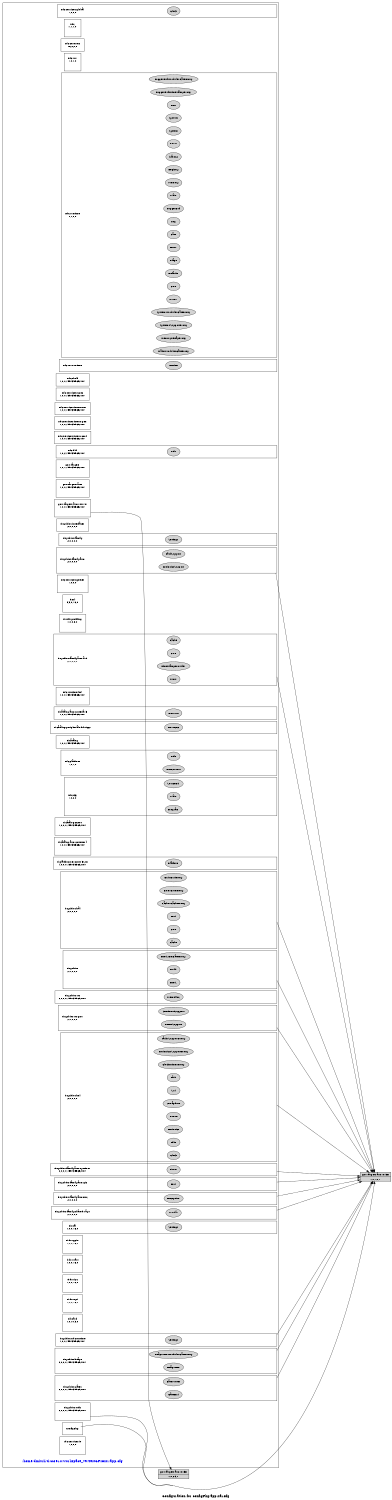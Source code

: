 digraph configuration {
    size="7.5,10";
    rankdir=LR;
    ranksep=".50 equally";
    concentrate=true;
    compound=true;
    label="\nConfiguration for configPkg/app.xa15fg"
  node [font=Helvetica, fontsize=14, fontcolor=black];  subgraph cluster0 {label=""; __cfg [label="/home/dmitrii/ti/ccs910/workspace_v9/TestGPIOIsr/app.cfg", color=white, fontcolor=blue];
    node [font=Helvetica, fontsize=10];    subgraph cluster1 {
        label="";
        xdc_services_global__top [shape=box,label="xdc.services.global\n1,0,0,0", color=white];
        xdc_services_global__bot [shape=point,label="", style=invis];
        xdc_services_global_Clock [style=filled,fillcolor=lightgray, label="Clock"];
        xdc_services_global__top -> xdc_services_global_Clock[style=invis];
        xdc_services_global_Clock -> xdc_services_global__bot[style=invis];
    }
    subgraph cluster2 {
        label="";
        xdc__top [shape=box,label="xdc\n1,1,1,0", color=white];
        xdc__bot [shape=point,label="", style=invis];
    }
    subgraph cluster3 {
        label="";
        xdc_corevers__top [shape=box,label="xdc.corevers\n16,0,2,0", color=white];
    }
    subgraph cluster4 {
        label="";
        xdc_rov__top [shape=box,label="xdc.rov\n1,0,1,0", color=white];
        xdc_rov__bot [shape=point,label="", style=invis];
    }
    subgraph cluster5 {
        label="";
        xdc_runtime__top [shape=box,label="xdc.runtime\n2,1,0,0", color=white];
        xdc_runtime__bot [shape=point,label="", style=invis];
        xdc_runtime_Assert [style=filled,fillcolor=lightgray, label="Assert"];
        xdc_runtime__top -> xdc_runtime_Assert[style=invis];
        xdc_runtime_Assert -> xdc_runtime__bot[style=invis];
        xdc_runtime_Core [style=filled,fillcolor=lightgray, label="Core"];
        xdc_runtime__top -> xdc_runtime_Core[style=invis];
        xdc_runtime_Core -> xdc_runtime__bot[style=invis];
        xdc_runtime_Defaults [style=filled,fillcolor=lightgray, label="Defaults"];
        xdc_runtime__top -> xdc_runtime_Defaults[style=invis];
        xdc_runtime_Defaults -> xdc_runtime__bot[style=invis];
        xdc_runtime_Diags [style=filled,fillcolor=lightgray, label="Diags"];
        xdc_runtime__top -> xdc_runtime_Diags[style=invis];
        xdc_runtime_Diags -> xdc_runtime__bot[style=invis];
        xdc_runtime_Error [style=filled,fillcolor=lightgray, label="Error"];
        xdc_runtime__top -> xdc_runtime_Error[style=invis];
        xdc_runtime_Error -> xdc_runtime__bot[style=invis];
        xdc_runtime_Gate [style=filled,fillcolor=lightgray, label="Gate"];
        xdc_runtime__top -> xdc_runtime_Gate[style=invis];
        xdc_runtime_Gate -> xdc_runtime__bot[style=invis];
        xdc_runtime_Log [style=filled,fillcolor=lightgray, label="Log"];
        xdc_runtime__top -> xdc_runtime_Log[style=invis];
        xdc_runtime_Log -> xdc_runtime__bot[style=invis];
        xdc_runtime_LoggerBuf [style=filled,fillcolor=lightgray, label="LoggerBuf"];
        xdc_runtime__top -> xdc_runtime_LoggerBuf[style=invis];
        xdc_runtime_LoggerBuf -> xdc_runtime__bot[style=invis];
        xdc_runtime_Main [style=filled,fillcolor=lightgray, label="Main"];
        xdc_runtime__top -> xdc_runtime_Main[style=invis];
        xdc_runtime_Main -> xdc_runtime__bot[style=invis];
        xdc_runtime_Memory [style=filled,fillcolor=lightgray, label="Memory"];
        xdc_runtime__top -> xdc_runtime_Memory[style=invis];
        xdc_runtime_Memory -> xdc_runtime__bot[style=invis];
        xdc_runtime_Registry [style=filled,fillcolor=lightgray, label="Registry"];
        xdc_runtime__top -> xdc_runtime_Registry[style=invis];
        xdc_runtime_Registry -> xdc_runtime__bot[style=invis];
        xdc_runtime_Startup [style=filled,fillcolor=lightgray, label="Startup"];
        xdc_runtime__top -> xdc_runtime_Startup[style=invis];
        xdc_runtime_Startup -> xdc_runtime__bot[style=invis];
        xdc_runtime_Reset [style=filled,fillcolor=lightgray, label="Reset"];
        xdc_runtime__top -> xdc_runtime_Reset[style=invis];
        xdc_runtime_Reset -> xdc_runtime__bot[style=invis];
        xdc_runtime_System [style=filled,fillcolor=lightgray, label="System"];
        xdc_runtime__top -> xdc_runtime_System[style=invis];
        xdc_runtime_System -> xdc_runtime__bot[style=invis];
        xdc_runtime_SysMin [style=filled,fillcolor=lightgray, label="SysMin"];
        xdc_runtime__top -> xdc_runtime_SysMin[style=invis];
        xdc_runtime_SysMin -> xdc_runtime__bot[style=invis];
        xdc_runtime_Text [style=filled,fillcolor=lightgray, label="Text"];
        xdc_runtime__top -> xdc_runtime_Text[style=invis];
        xdc_runtime_Text -> xdc_runtime__bot[style=invis];
        xdc_runtime_LoggerBuf_TimestampProxy [style=filled,fillcolor=lightgray, label="LoggerBuf_TimestampProxy"];
        xdc_runtime__top -> xdc_runtime_LoggerBuf_TimestampProxy[style=invis];
        xdc_runtime_LoggerBuf_TimestampProxy -> xdc_runtime__bot[style=invis];
        xdc_runtime_LoggerBuf_Module_GateProxy [style=filled,fillcolor=lightgray, label="LoggerBuf_Module_GateProxy"];
        xdc_runtime__top -> xdc_runtime_LoggerBuf_Module_GateProxy[style=invis];
        xdc_runtime_LoggerBuf_Module_GateProxy -> xdc_runtime__bot[style=invis];
        xdc_runtime_Main_Module_GateProxy [style=filled,fillcolor=lightgray, label="Main_Module_GateProxy"];
        xdc_runtime__top -> xdc_runtime_Main_Module_GateProxy[style=invis];
        xdc_runtime_Main_Module_GateProxy -> xdc_runtime__bot[style=invis];
        xdc_runtime_Memory_HeapProxy [style=filled,fillcolor=lightgray, label="Memory_HeapProxy"];
        xdc_runtime__top -> xdc_runtime_Memory_HeapProxy[style=invis];
        xdc_runtime_Memory_HeapProxy -> xdc_runtime__bot[style=invis];
        xdc_runtime_System_SupportProxy [style=filled,fillcolor=lightgray, label="System_SupportProxy"];
        xdc_runtime__top -> xdc_runtime_System_SupportProxy[style=invis];
        xdc_runtime_System_SupportProxy -> xdc_runtime__bot[style=invis];
        xdc_runtime_System_Module_GateProxy [style=filled,fillcolor=lightgray, label="System_Module_GateProxy"];
        xdc_runtime__top -> xdc_runtime_System_Module_GateProxy[style=invis];
        xdc_runtime_System_Module_GateProxy -> xdc_runtime__bot[style=invis];
    }
    subgraph cluster6 {
        label="";
        xdc_rov_runtime__top [shape=box,label="xdc.rov.runtime\n", color=white];
        xdc_rov_runtime__bot [shape=point,label="", style=invis];
        xdc_rov_runtime_Monitor [style=filled,fillcolor=lightgray, label="Monitor"];
        xdc_rov_runtime__top -> xdc_rov_runtime_Monitor[style=invis];
        xdc_rov_runtime_Monitor -> xdc_rov_runtime__bot[style=invis];
    }
    subgraph cluster7 {
        label="";
        xdc_shelf__top [shape=box,label="xdc.shelf\n1,0,0,1557355652187", color=white];
    }
    subgraph cluster8 {
        label="";
        xdc_services_spec__top [shape=box,label="xdc.services.spec\n1,0,0,1557355652187", color=white];
    }
    subgraph cluster9 {
        label="";
        xdc_services_intern_xsr__top [shape=box,label="xdc.services.intern.xsr\n1,0,0,1557355652187", color=white];
    }
    subgraph cluster10 {
        label="";
        xdc_services_intern_gen__top [shape=box,label="xdc.services.intern.gen\n1,0,0,1557355652187", color=white];
    }
    subgraph cluster11 {
        label="";
        xdc_services_intern_cmd__top [shape=box,label="xdc.services.intern.cmd\n1,0,0,1557355652187", color=white];
    }
    subgraph cluster12 {
        label="";
        xdc_bld__top [shape=box,label="xdc.bld\n1,0,2,1557355652187", color=white];
        xdc_bld__bot [shape=point,label="", style=invis];
        xdc_bld_Utils [style=filled,fillcolor=lightgray, label="Utils"];
        xdc_bld__top -> xdc_bld_Utils[style=invis];
        xdc_bld_Utils -> xdc_bld__bot[style=invis];
    }
    subgraph cluster13 {
        label="";
        gnu_targets__top [shape=box,label="gnu.targets\n1,0,1,1557355652187", color=white];
        gnu_targets__bot [shape=point,label="", style=invis];
    }
    subgraph cluster14 {
        label="";
        gnu_targets_arm__top [shape=box,label="gnu.targets.arm\n1,0,0,1557355652187", color=white];
        gnu_targets_arm__bot [shape=point,label="", style=invis];
    }
    subgraph cluster15 {
        label="";
        gnu_targets_arm_rtsv7A__top [shape=box,label="gnu.targets.arm.rtsv7A\n1,0,0,1557355652187", color=white];
        gnu_targets_arm_rtsv7A__bot [shape=point,label="", style=invis];
    }
    subgraph cluster16 {
        label="";
        ti_sysbios_interfaces__top [shape=box,label="ti.sysbios.interfaces\n2,0,0,0,0", color=white];
    }
    subgraph cluster17 {
        label="";
        ti_sysbios_family__top [shape=box,label="ti.sysbios.family\n2,0,0,0,0", color=white];
        ti_sysbios_family__bot [shape=point,label="", style=invis];
        ti_sysbios_family_Settings [style=filled,fillcolor=lightgray, label="Settings"];
        ti_sysbios_family__top -> ti_sysbios_family_Settings[style=invis];
        ti_sysbios_family_Settings -> ti_sysbios_family__bot[style=invis];
    }
    subgraph cluster18 {
        label="";
        ti_sysbios_family_arm__top [shape=box,label="ti.sysbios.family.arm\n2,0,0,0,0", color=white];
        ti_sysbios_family_arm__bot [shape=point,label="", style=invis];
        ti_sysbios_family_arm_IntrinsicsSupport [style=filled,fillcolor=lightgray, label="IntrinsicsSupport"];
        ti_sysbios_family_arm__top -> ti_sysbios_family_arm_IntrinsicsSupport[style=invis];
        ti_sysbios_family_arm_IntrinsicsSupport -> ti_sysbios_family_arm__bot[style=invis];
        ti_sysbios_family_arm_TaskSupport [style=filled,fillcolor=lightgray, label="TaskSupport"];
        ti_sysbios_family_arm__top -> ti_sysbios_family_arm_TaskSupport[style=invis];
        ti_sysbios_family_arm_TaskSupport -> ti_sysbios_family_arm__bot[style=invis];
    }
    subgraph cluster19 {
        label="";
        xdc_services_getset__top [shape=box,label="xdc.services.getset\n1,0,0,0", color=white];
        xdc_services_getset__bot [shape=point,label="", style=invis];
    }
    subgraph cluster20 {
        label="";
        ti_csl__top [shape=box,label="ti.csl\n3,3,0,16,0", color=white];
        ti_csl__bot [shape=point,label="", style=invis];
    }
    subgraph cluster21 {
        label="";
        ti_utils_profiling__top [shape=box,label="ti.utils.profiling\n1,0,0,8,0", color=white];
        ti_utils_profiling__bot [shape=point,label="", style=invis];
    }
    subgraph cluster22 {
        label="";
        ti_sysbios_family_arm_a15__top [shape=box,label="ti.sysbios.family.arm.a15\n2,0,0,0,0", color=white];
        ti_sysbios_family_arm_a15__bot [shape=point,label="", style=invis];
        ti_sysbios_family_arm_a15_Core [style=filled,fillcolor=lightgray, label="Core"];
        ti_sysbios_family_arm_a15__top -> ti_sysbios_family_arm_a15_Core[style=invis];
        ti_sysbios_family_arm_a15_Core -> ti_sysbios_family_arm_a15__bot[style=invis];
        ti_sysbios_family_arm_a15_Cache [style=filled,fillcolor=lightgray, label="Cache"];
        ti_sysbios_family_arm_a15__top -> ti_sysbios_family_arm_a15_Cache[style=invis];
        ti_sysbios_family_arm_a15_Cache -> ti_sysbios_family_arm_a15__bot[style=invis];
        ti_sysbios_family_arm_a15_Mmu [style=filled,fillcolor=lightgray, label="Mmu"];
        ti_sysbios_family_arm_a15__top -> ti_sysbios_family_arm_a15_Mmu[style=invis];
        ti_sysbios_family_arm_a15_Mmu -> ti_sysbios_family_arm_a15__bot[style=invis];
        ti_sysbios_family_arm_a15_TimestampProvider [style=filled,fillcolor=lightgray, label="TimestampProvider"];
        ti_sysbios_family_arm_a15__top -> ti_sysbios_family_arm_a15_TimestampProvider[style=invis];
        ti_sysbios_family_arm_a15_TimestampProvider -> ti_sysbios_family_arm_a15__bot[style=invis];
    }
    subgraph cluster23 {
        label="";
        xdc_runtime_knl__top [shape=box,label="xdc.runtime.knl\n1,0,0,1557355652187", color=white];
        xdc_runtime_knl__bot [shape=point,label="", style=invis];
    }
    subgraph cluster24 {
        label="";
        ti_catalog_arm_cortexa15__top [shape=box,label="ti.catalog.arm.cortexa15\n1,0,0,1557355652187", color=white];
        ti_catalog_arm_cortexa15__bot [shape=point,label="", style=invis];
        ti_catalog_arm_cortexa15_DRA7XX [style=filled,fillcolor=lightgray, label="DRA7XX"];
        ti_catalog_arm_cortexa15__top -> ti_catalog_arm_cortexa15_DRA7XX[style=invis];
        ti_catalog_arm_cortexa15_DRA7XX -> ti_catalog_arm_cortexa15__bot[style=invis];
    }
    subgraph cluster25 {
        label="";
        ti_catalog_peripherals_hdvicp2__top [shape=box,label="ti.catalog.peripherals.hdvicp2\n", color=white];
        ti_catalog_peripherals_hdvicp2__bot [shape=point,label="", style=invis];
        ti_catalog_peripherals_hdvicp2_HDVICP2 [style=filled,fillcolor=lightgray, label="HDVICP2"];
        ti_catalog_peripherals_hdvicp2__top -> ti_catalog_peripherals_hdvicp2_HDVICP2[style=invis];
        ti_catalog_peripherals_hdvicp2_HDVICP2 -> ti_catalog_peripherals_hdvicp2__bot[style=invis];
    }
    subgraph cluster26 {
        label="";
        ti_catalog__top [shape=box,label="ti.catalog\n1,0,0,1557355652187", color=white];
    }
    subgraph cluster27 {
        label="";
        xdc_platform__top [shape=box,label="xdc.platform\n1,0,1,0", color=white];
        xdc_platform__bot [shape=point,label="", style=invis];
        xdc_platform_ExeContext [style=filled,fillcolor=lightgray, label="ExeContext"];
        xdc_platform__top -> xdc_platform_ExeContext[style=invis];
        xdc_platform_ExeContext -> xdc_platform__bot[style=invis];
        xdc_platform_Utils [style=filled,fillcolor=lightgray, label="Utils"];
        xdc_platform__top -> xdc_platform_Utils[style=invis];
        xdc_platform_Utils -> xdc_platform__bot[style=invis];
    }
    subgraph cluster28 {
        label="";
        xdc_cfg__top [shape=box,label="xdc.cfg\n1,0,2,0", color=white];
        xdc_cfg__bot [shape=point,label="", style=invis];
        xdc_cfg_Program [style=filled,fillcolor=lightgray, label="Program"];
        xdc_cfg__top -> xdc_cfg_Program[style=invis];
        xdc_cfg_Program -> xdc_cfg__bot[style=invis];
        xdc_cfg_Main [style=filled,fillcolor=lightgray, label="Main"];
        xdc_cfg__top -> xdc_cfg_Main[style=invis];
        xdc_cfg_Main -> xdc_cfg__bot[style=invis];
        xdc_cfg_SourceDir [style=filled,fillcolor=lightgray, label="SourceDir"];
        xdc_cfg__top -> xdc_cfg_SourceDir[style=invis];
        xdc_cfg_SourceDir -> xdc_cfg__bot[style=invis];
    }
    subgraph cluster29 {
        label="";
        ti_catalog_c6000__top [shape=box,label="ti.catalog.c6000\n1,0,0,0,1557355652187", color=white];
        ti_catalog_c6000__bot [shape=point,label="", style=invis];
    }
    subgraph cluster30 {
        label="";
        ti_catalog_arm_cortexm4__top [shape=box,label="ti.catalog.arm.cortexm4\n1,0,0,1557355652187", color=white];
        ti_catalog_arm_cortexm4__bot [shape=point,label="", style=invis];
    }
    subgraph cluster31 {
        label="";
        ti_platforms_evmAM572X__top [shape=box,label="ti.platforms.evmAM572X\n1,0,0,0,1557355652187", color=white];
        ti_platforms_evmAM572X__bot [shape=point,label="", style=invis];
        ti_platforms_evmAM572X_Platform [style=filled,fillcolor=lightgray, label="Platform"];
        ti_platforms_evmAM572X__top -> ti_platforms_evmAM572X_Platform[style=invis];
        ti_platforms_evmAM572X_Platform -> ti_platforms_evmAM572X__bot[style=invis];
    }
    subgraph cluster32 {
        label="";
        ti_sysbios_hal__top [shape=box,label="ti.sysbios.hal\n2,0,0,0,0", color=white];
        ti_sysbios_hal__bot [shape=point,label="", style=invis];
        ti_sysbios_hal_Cache [style=filled,fillcolor=lightgray, label="Cache"];
        ti_sysbios_hal__top -> ti_sysbios_hal_Cache[style=invis];
        ti_sysbios_hal_Cache -> ti_sysbios_hal__bot[style=invis];
        ti_sysbios_hal_Core [style=filled,fillcolor=lightgray, label="Core"];
        ti_sysbios_hal__top -> ti_sysbios_hal_Core[style=invis];
        ti_sysbios_hal_Core -> ti_sysbios_hal__bot[style=invis];
        ti_sysbios_hal_Hwi [style=filled,fillcolor=lightgray, label="Hwi"];
        ti_sysbios_hal__top -> ti_sysbios_hal_Hwi[style=invis];
        ti_sysbios_hal_Hwi -> ti_sysbios_hal__bot[style=invis];
        ti_sysbios_hal_Cache_CacheProxy [style=filled,fillcolor=lightgray, label="Cache_CacheProxy"];
        ti_sysbios_hal__top -> ti_sysbios_hal_Cache_CacheProxy[style=invis];
        ti_sysbios_hal_Cache_CacheProxy -> ti_sysbios_hal__bot[style=invis];
        ti_sysbios_hal_Core_CoreProxy [style=filled,fillcolor=lightgray, label="Core_CoreProxy"];
        ti_sysbios_hal__top -> ti_sysbios_hal_Core_CoreProxy[style=invis];
        ti_sysbios_hal_Core_CoreProxy -> ti_sysbios_hal__bot[style=invis];
        ti_sysbios_hal_Hwi_HwiProxy [style=filled,fillcolor=lightgray, label="Hwi_HwiProxy"];
        ti_sysbios_hal__top -> ti_sysbios_hal_Hwi_HwiProxy[style=invis];
        ti_sysbios_hal_Hwi_HwiProxy -> ti_sysbios_hal__bot[style=invis];
    }
    subgraph cluster33 {
        label="";
        ti_sysbios__top [shape=box,label="ti.sysbios\n2,0,0,0,0", color=white];
        ti_sysbios__bot [shape=point,label="", style=invis];
        ti_sysbios_BIOS [style=filled,fillcolor=lightgray, label="BIOS"];
        ti_sysbios__top -> ti_sysbios_BIOS[style=invis];
        ti_sysbios_BIOS -> ti_sysbios__bot[style=invis];
        ti_sysbios_Build [style=filled,fillcolor=lightgray, label="Build"];
        ti_sysbios__top -> ti_sysbios_Build[style=invis];
        ti_sysbios_Build -> ti_sysbios__bot[style=invis];
        ti_sysbios_BIOS_RtsGateProxy [style=filled,fillcolor=lightgray, label="BIOS_RtsGateProxy"];
        ti_sysbios__top -> ti_sysbios_BIOS_RtsGateProxy[style=invis];
        ti_sysbios_BIOS_RtsGateProxy -> ti_sysbios__bot[style=invis];
    }
    subgraph cluster34 {
        label="";
        ti_sysbios_rts__top [shape=box,label="ti.sysbios.rts\n2,0,0,0,1557355652187", color=white];
        ti_sysbios_rts__bot [shape=point,label="", style=invis];
        ti_sysbios_rts_MemAlloc [style=filled,fillcolor=lightgray, label="MemAlloc"];
        ti_sysbios_rts__top -> ti_sysbios_rts_MemAlloc[style=invis];
        ti_sysbios_rts_MemAlloc -> ti_sysbios_rts__bot[style=invis];
    }
    subgraph cluster35 {
        label="";
        ti_sysbios_rts_gnu__top [shape=box,label="ti.sysbios.rts.gnu\n2,0,0,0,0", color=white];
        ti_sysbios_rts_gnu__bot [shape=point,label="", style=invis];
        ti_sysbios_rts_gnu_ReentSupport [style=filled,fillcolor=lightgray, label="ReentSupport"];
        ti_sysbios_rts_gnu__top -> ti_sysbios_rts_gnu_ReentSupport[style=invis];
        ti_sysbios_rts_gnu_ReentSupport -> ti_sysbios_rts_gnu__bot[style=invis];
        ti_sysbios_rts_gnu_SemiHostSupport [style=filled,fillcolor=lightgray, label="SemiHostSupport"];
        ti_sysbios_rts_gnu__top -> ti_sysbios_rts_gnu_SemiHostSupport[style=invis];
        ti_sysbios_rts_gnu_SemiHostSupport -> ti_sysbios_rts_gnu__bot[style=invis];
    }
    subgraph cluster36 {
        label="";
        ti_sysbios_knl__top [shape=box,label="ti.sysbios.knl\n2,0,0,0,0", color=white];
        ti_sysbios_knl__bot [shape=point,label="", style=invis];
        ti_sysbios_knl_Clock [style=filled,fillcolor=lightgray, label="Clock"];
        ti_sysbios_knl__top -> ti_sysbios_knl_Clock[style=invis];
        ti_sysbios_knl_Clock -> ti_sysbios_knl__bot[style=invis];
        ti_sysbios_knl_Idle [style=filled,fillcolor=lightgray, label="Idle"];
        ti_sysbios_knl__top -> ti_sysbios_knl_Idle[style=invis];
        ti_sysbios_knl_Idle -> ti_sysbios_knl__bot[style=invis];
        ti_sysbios_knl_Intrinsics [style=filled,fillcolor=lightgray, label="Intrinsics"];
        ti_sysbios_knl__top -> ti_sysbios_knl_Intrinsics[style=invis];
        ti_sysbios_knl_Intrinsics -> ti_sysbios_knl__bot[style=invis];
        ti_sysbios_knl_Queue [style=filled,fillcolor=lightgray, label="Queue"];
        ti_sysbios_knl__top -> ti_sysbios_knl_Queue[style=invis];
        ti_sysbios_knl_Queue -> ti_sysbios_knl__bot[style=invis];
        ti_sysbios_knl_Semaphore [style=filled,fillcolor=lightgray, label="Semaphore"];
        ti_sysbios_knl__top -> ti_sysbios_knl_Semaphore[style=invis];
        ti_sysbios_knl_Semaphore -> ti_sysbios_knl__bot[style=invis];
        ti_sysbios_knl_Swi [style=filled,fillcolor=lightgray, label="Swi"];
        ti_sysbios_knl__top -> ti_sysbios_knl_Swi[style=invis];
        ti_sysbios_knl_Swi -> ti_sysbios_knl__bot[style=invis];
        ti_sysbios_knl_Task [style=filled,fillcolor=lightgray, label="Task"];
        ti_sysbios_knl__top -> ti_sysbios_knl_Task[style=invis];
        ti_sysbios_knl_Task -> ti_sysbios_knl__bot[style=invis];
        ti_sysbios_knl_Clock_TimerProxy [style=filled,fillcolor=lightgray, label="Clock_TimerProxy"];
        ti_sysbios_knl__top -> ti_sysbios_knl_Clock_TimerProxy[style=invis];
        ti_sysbios_knl_Clock_TimerProxy -> ti_sysbios_knl__bot[style=invis];
        ti_sysbios_knl_Intrinsics_SupportProxy [style=filled,fillcolor=lightgray, label="Intrinsics_SupportProxy"];
        ti_sysbios_knl__top -> ti_sysbios_knl_Intrinsics_SupportProxy[style=invis];
        ti_sysbios_knl_Intrinsics_SupportProxy -> ti_sysbios_knl__bot[style=invis];
        ti_sysbios_knl_Task_SupportProxy [style=filled,fillcolor=lightgray, label="Task_SupportProxy"];
        ti_sysbios_knl__top -> ti_sysbios_knl_Task_SupportProxy[style=invis];
        ti_sysbios_knl_Task_SupportProxy -> ti_sysbios_knl__bot[style=invis];
    }
    subgraph cluster37 {
        label="";
        ti_sysbios_family_arm_systimer__top [shape=box,label="ti.sysbios.family.arm.systimer\n2,0,0,0,1557355652187", color=white];
        ti_sysbios_family_arm_systimer__bot [shape=point,label="", style=invis];
        ti_sysbios_family_arm_systimer_Timer [style=filled,fillcolor=lightgray, label="Timer"];
        ti_sysbios_family_arm_systimer__top -> ti_sysbios_family_arm_systimer_Timer[style=invis];
        ti_sysbios_family_arm_systimer_Timer -> ti_sysbios_family_arm_systimer__bot[style=invis];
    }
    subgraph cluster38 {
        label="";
        ti_sysbios_family_arm_gic__top [shape=box,label="ti.sysbios.family.arm.gic\n2,0,0,0,0", color=white];
        ti_sysbios_family_arm_gic__bot [shape=point,label="", style=invis];
        ti_sysbios_family_arm_gic_Hwi [style=filled,fillcolor=lightgray, label="Hwi"];
        ti_sysbios_family_arm_gic__top -> ti_sysbios_family_arm_gic_Hwi[style=invis];
        ti_sysbios_family_arm_gic_Hwi -> ti_sysbios_family_arm_gic__bot[style=invis];
    }
    subgraph cluster39 {
        label="";
        ti_sysbios_family_arm_exc__top [shape=box,label="ti.sysbios.family.arm.exc\n2,0,0,0,0", color=white];
        ti_sysbios_family_arm_exc__bot [shape=point,label="", style=invis];
        ti_sysbios_family_arm_exc_Exception [style=filled,fillcolor=lightgray, label="Exception"];
        ti_sysbios_family_arm_exc__top -> ti_sysbios_family_arm_exc_Exception[style=invis];
        ti_sysbios_family_arm_exc_Exception -> ti_sysbios_family_arm_exc__bot[style=invis];
    }
    subgraph cluster40 {
        label="";
        ti_sysbios_family_shared_vayu__top [shape=box,label="ti.sysbios.family.shared.vayu\n2,0,0,0,0", color=white];
        ti_sysbios_family_shared_vayu__bot [shape=point,label="", style=invis];
        ti_sysbios_family_shared_vayu_IntXbar [style=filled,fillcolor=lightgray, label="IntXbar"];
        ti_sysbios_family_shared_vayu__top -> ti_sysbios_family_shared_vayu_IntXbar[style=invis];
        ti_sysbios_family_shared_vayu_IntXbar -> ti_sysbios_family_shared_vayu__bot[style=invis];
    }
    subgraph cluster41 {
        label="";
        ti_osal__top [shape=box,label="ti.osal\n1,0,0,16,0", color=white];
        ti_osal__bot [shape=point,label="", style=invis];
        ti_osal_Settings [style=filled,fillcolor=lightgray, label="Settings"];
        ti_osal__top -> ti_osal_Settings[style=invis];
        ti_osal_Settings -> ti_osal__bot[style=invis];
    }
    subgraph cluster42 {
        label="";
        ti_drv_gpio__top [shape=box,label="ti.drv.gpio\n1,0,0,16,0", color=white];
        ti_drv_gpio__bot [shape=point,label="", style=invis];
    }
    subgraph cluster43 {
        label="";
        ti_drv_uart__top [shape=box,label="ti.drv.uart\n1,0,0,16,0", color=white];
        ti_drv_uart__bot [shape=point,label="", style=invis];
    }
    subgraph cluster44 {
        label="";
        ti_drv_i2c__top [shape=box,label="ti.drv.i2c\n1,0,0,16,0", color=white];
        ti_drv_i2c__bot [shape=point,label="", style=invis];
    }
    subgraph cluster45 {
        label="";
        ti_drv_spi__top [shape=box,label="ti.drv.spi\n1,0,0,16,0", color=white];
        ti_drv_spi__bot [shape=point,label="", style=invis];
    }
    subgraph cluster46 {
        label="";
        ti_board__top [shape=box,label="ti.board\n1,0,10,5,0", color=white];
        ti_board__bot [shape=point,label="", style=invis];
    }
    subgraph cluster47 {
        label="";
        ti_sysbios_gates__top [shape=box,label="ti.sysbios.gates\n2,0,0,0,1557355652187", color=white];
        ti_sysbios_gates__bot [shape=point,label="", style=invis];
        ti_sysbios_gates_GateHwi [style=filled,fillcolor=lightgray, label="GateHwi"];
        ti_sysbios_gates__top -> ti_sysbios_gates_GateHwi[style=invis];
        ti_sysbios_gates_GateHwi -> ti_sysbios_gates__bot[style=invis];
        ti_sysbios_gates_GateMutex [style=filled,fillcolor=lightgray, label="GateMutex"];
        ti_sysbios_gates__top -> ti_sysbios_gates_GateMutex[style=invis];
        ti_sysbios_gates_GateMutex -> ti_sysbios_gates__bot[style=invis];
    }
    subgraph cluster48 {
        label="";
        ti_sysbios_xdcruntime__top [shape=box,label="ti.sysbios.xdcruntime\n1,0,0,1557355652187", color=white];
        ti_sysbios_xdcruntime__bot [shape=point,label="", style=invis];
        ti_sysbios_xdcruntime_Settings [style=filled,fillcolor=lightgray, label="Settings"];
        ti_sysbios_xdcruntime__top -> ti_sysbios_xdcruntime_Settings[style=invis];
        ti_sysbios_xdcruntime_Settings -> ti_sysbios_xdcruntime__bot[style=invis];
    }
    subgraph cluster49 {
        label="";
        ti_sysbios_heaps__top [shape=box,label="ti.sysbios.heaps\n2,0,0,0,1557355652187", color=white];
        ti_sysbios_heaps__bot [shape=point,label="", style=invis];
        ti_sysbios_heaps_HeapMem [style=filled,fillcolor=lightgray, label="HeapMem"];
        ti_sysbios_heaps__top -> ti_sysbios_heaps_HeapMem[style=invis];
        ti_sysbios_heaps_HeapMem -> ti_sysbios_heaps__bot[style=invis];
        ti_sysbios_heaps_HeapMem_Module_GateProxy [style=filled,fillcolor=lightgray, label="HeapMem_Module_GateProxy"];
        ti_sysbios_heaps__top -> ti_sysbios_heaps_HeapMem_Module_GateProxy[style=invis];
        ti_sysbios_heaps_HeapMem_Module_GateProxy -> ti_sysbios_heaps__bot[style=invis];
    }
    subgraph cluster50 {
        label="";
        ti_sysbios_utils__top [shape=box,label="ti.sysbios.utils\n2,0,0,0,1557355652187", color=white];
        ti_sysbios_utils__bot [shape=point,label="", style=invis];
    }
    subgraph cluster51 {
        label="";
        configPkg__top [shape=box,label="configPkg\n", color=white];
    }
    subgraph cluster52 {
        label="";
        xdc_services_io__top [shape=box,label="xdc.services.io\n1,0,0,0", color=white];
        xdc_services_io__bot [shape=point,label="", style=invis];
    }
  }
  node [font=Helvetica, fontsize=10];
    gnu_targets_arm_A15F__1_0_6__3_1 [shape=record,label="gnu.targets.arm.A15F|1,0,6.3,1",style=filled, fillcolor=lightgrey];
    gnu_targets_arm_rtsv7A__bot -> gnu_targets_arm_A15F__1_0_6__3_1 [ltail=cluster15];
    gnu_targets_arm_A15F__1_0_7__2_1 [shape=record,label="gnu.targets.arm.A15F|1,0,7.2,1",style=filled, fillcolor=lightgrey];
    ti_sysbios_family_arm__bot -> gnu_targets_arm_A15F__1_0_7__2_1 [ltail=cluster18];
    gnu_targets_arm_A15F__1_0_7__2_1 [shape=record,label="gnu.targets.arm.A15F|1,0,7.2,1",style=filled, fillcolor=lightgrey];
    ti_sysbios_family_arm_a15__bot -> gnu_targets_arm_A15F__1_0_7__2_1 [ltail=cluster22];
    gnu_targets_arm_A15F__1_0_7__2_1 [shape=record,label="gnu.targets.arm.A15F|1,0,7.2,1",style=filled, fillcolor=lightgrey];
    ti_sysbios_hal__bot -> gnu_targets_arm_A15F__1_0_7__2_1 [ltail=cluster32];
    gnu_targets_arm_A15F__1_0_7__2_1 [shape=record,label="gnu.targets.arm.A15F|1,0,7.2,1",style=filled, fillcolor=lightgrey];
    ti_sysbios__bot -> gnu_targets_arm_A15F__1_0_7__2_1 [ltail=cluster33];
    gnu_targets_arm_A15F__1_0_7__2_1 [shape=record,label="gnu.targets.arm.A15F|1,0,7.2,1",style=filled, fillcolor=lightgrey];
    ti_sysbios_rts_gnu__bot -> gnu_targets_arm_A15F__1_0_7__2_1 [ltail=cluster35];
    gnu_targets_arm_A15F__1_0_7__2_1 [shape=record,label="gnu.targets.arm.A15F|1,0,7.2,1",style=filled, fillcolor=lightgrey];
    ti_sysbios_knl__bot -> gnu_targets_arm_A15F__1_0_7__2_1 [ltail=cluster36];
    gnu_targets_arm_A15F__1_0_7__2_1 [shape=record,label="gnu.targets.arm.A15F|1,0,7.2,1",style=filled, fillcolor=lightgrey];
    ti_sysbios_family_arm_systimer__bot -> gnu_targets_arm_A15F__1_0_7__2_1 [ltail=cluster37];
    gnu_targets_arm_A15F__1_0_7__2_1 [shape=record,label="gnu.targets.arm.A15F|1,0,7.2,1",style=filled, fillcolor=lightgrey];
    ti_sysbios_family_arm_gic__bot -> gnu_targets_arm_A15F__1_0_7__2_1 [ltail=cluster38];
    gnu_targets_arm_A15F__1_0_7__2_1 [shape=record,label="gnu.targets.arm.A15F|1,0,7.2,1",style=filled, fillcolor=lightgrey];
    ti_sysbios_family_arm_exc__bot -> gnu_targets_arm_A15F__1_0_7__2_1 [ltail=cluster39];
    gnu_targets_arm_A15F__1_0_7__2_1 [shape=record,label="gnu.targets.arm.A15F|1,0,7.2,1",style=filled, fillcolor=lightgrey];
    ti_sysbios_family_shared_vayu__bot -> gnu_targets_arm_A15F__1_0_7__2_1 [ltail=cluster40];
    gnu_targets_arm_A15F__1_0_7__2_1 [shape=record,label="gnu.targets.arm.A15F|1,0,7.2,1",style=filled, fillcolor=lightgrey];
    ti_sysbios_gates__bot -> gnu_targets_arm_A15F__1_0_7__2_1 [ltail=cluster47];
    gnu_targets_arm_A15F__1_0_7__2_1 [shape=record,label="gnu.targets.arm.A15F|1,0,7.2,1",style=filled, fillcolor=lightgrey];
    ti_sysbios_xdcruntime__bot -> gnu_targets_arm_A15F__1_0_7__2_1 [ltail=cluster48];
    gnu_targets_arm_A15F__1_0_7__2_1 [shape=record,label="gnu.targets.arm.A15F|1,0,7.2,1",style=filled, fillcolor=lightgrey];
    ti_sysbios_heaps__bot -> gnu_targets_arm_A15F__1_0_7__2_1 [ltail=cluster49];
    gnu_targets_arm_A15F__1_0_7__2_1 [shape=record,label="gnu.targets.arm.A15F|1,0,7.2,1",style=filled, fillcolor=lightgrey];
    ti_sysbios_utils__bot -> gnu_targets_arm_A15F__1_0_7__2_1 [ltail=cluster50];
    gnu_targets_arm_A15F__1_0_7__2_1 [shape=record,label="gnu.targets.arm.A15F|1,0,7.2,1",style=filled, fillcolor=lightgrey];
    configPkg__top -> gnu_targets_arm_A15F__1_0_7__2_1 [ltail=cluster51];
}
